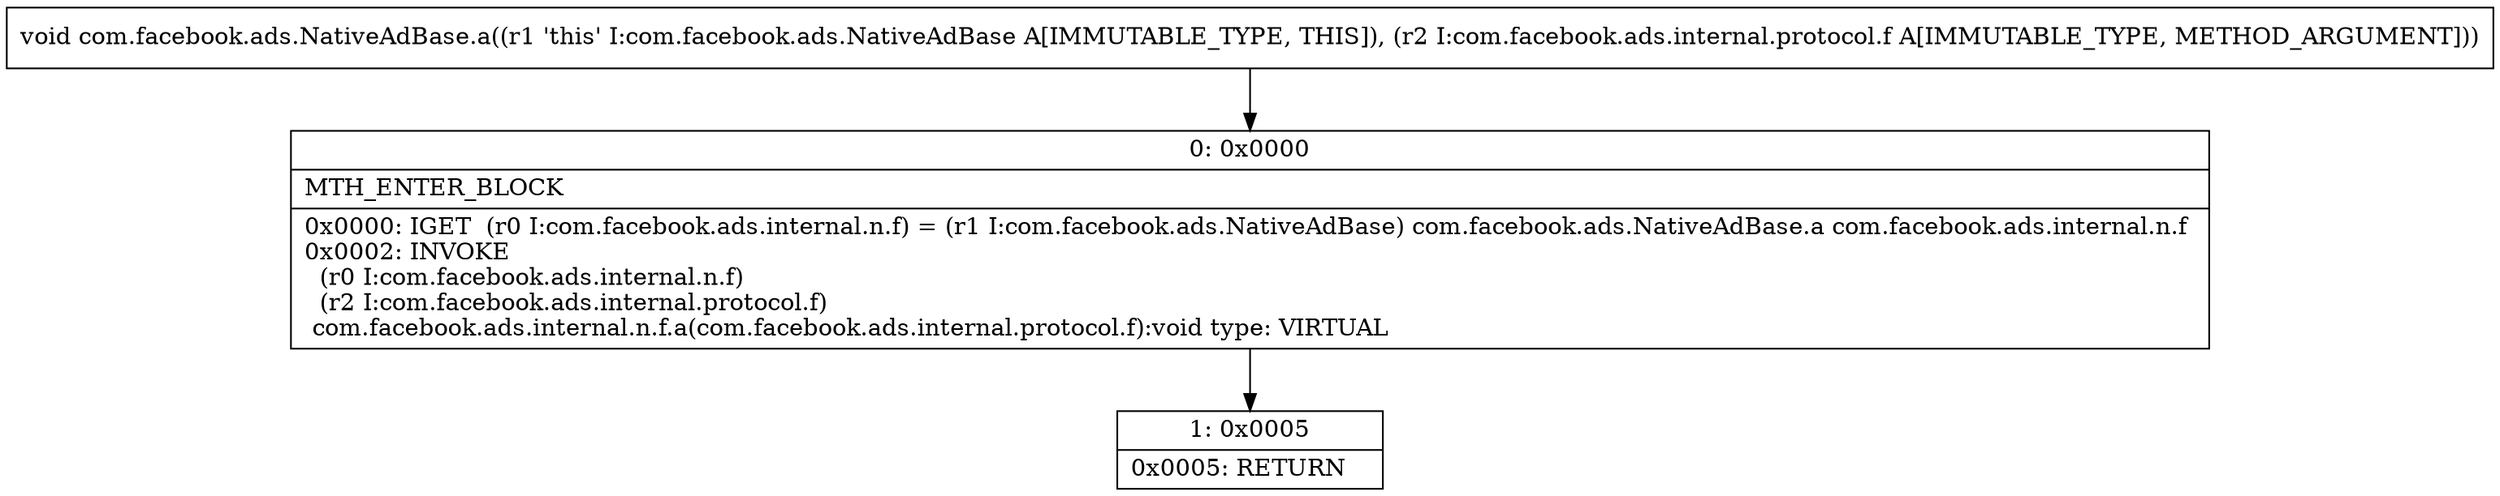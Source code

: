 digraph "CFG forcom.facebook.ads.NativeAdBase.a(Lcom\/facebook\/ads\/internal\/protocol\/f;)V" {
Node_0 [shape=record,label="{0\:\ 0x0000|MTH_ENTER_BLOCK\l|0x0000: IGET  (r0 I:com.facebook.ads.internal.n.f) = (r1 I:com.facebook.ads.NativeAdBase) com.facebook.ads.NativeAdBase.a com.facebook.ads.internal.n.f \l0x0002: INVOKE  \l  (r0 I:com.facebook.ads.internal.n.f)\l  (r2 I:com.facebook.ads.internal.protocol.f)\l com.facebook.ads.internal.n.f.a(com.facebook.ads.internal.protocol.f):void type: VIRTUAL \l}"];
Node_1 [shape=record,label="{1\:\ 0x0005|0x0005: RETURN   \l}"];
MethodNode[shape=record,label="{void com.facebook.ads.NativeAdBase.a((r1 'this' I:com.facebook.ads.NativeAdBase A[IMMUTABLE_TYPE, THIS]), (r2 I:com.facebook.ads.internal.protocol.f A[IMMUTABLE_TYPE, METHOD_ARGUMENT])) }"];
MethodNode -> Node_0;
Node_0 -> Node_1;
}

